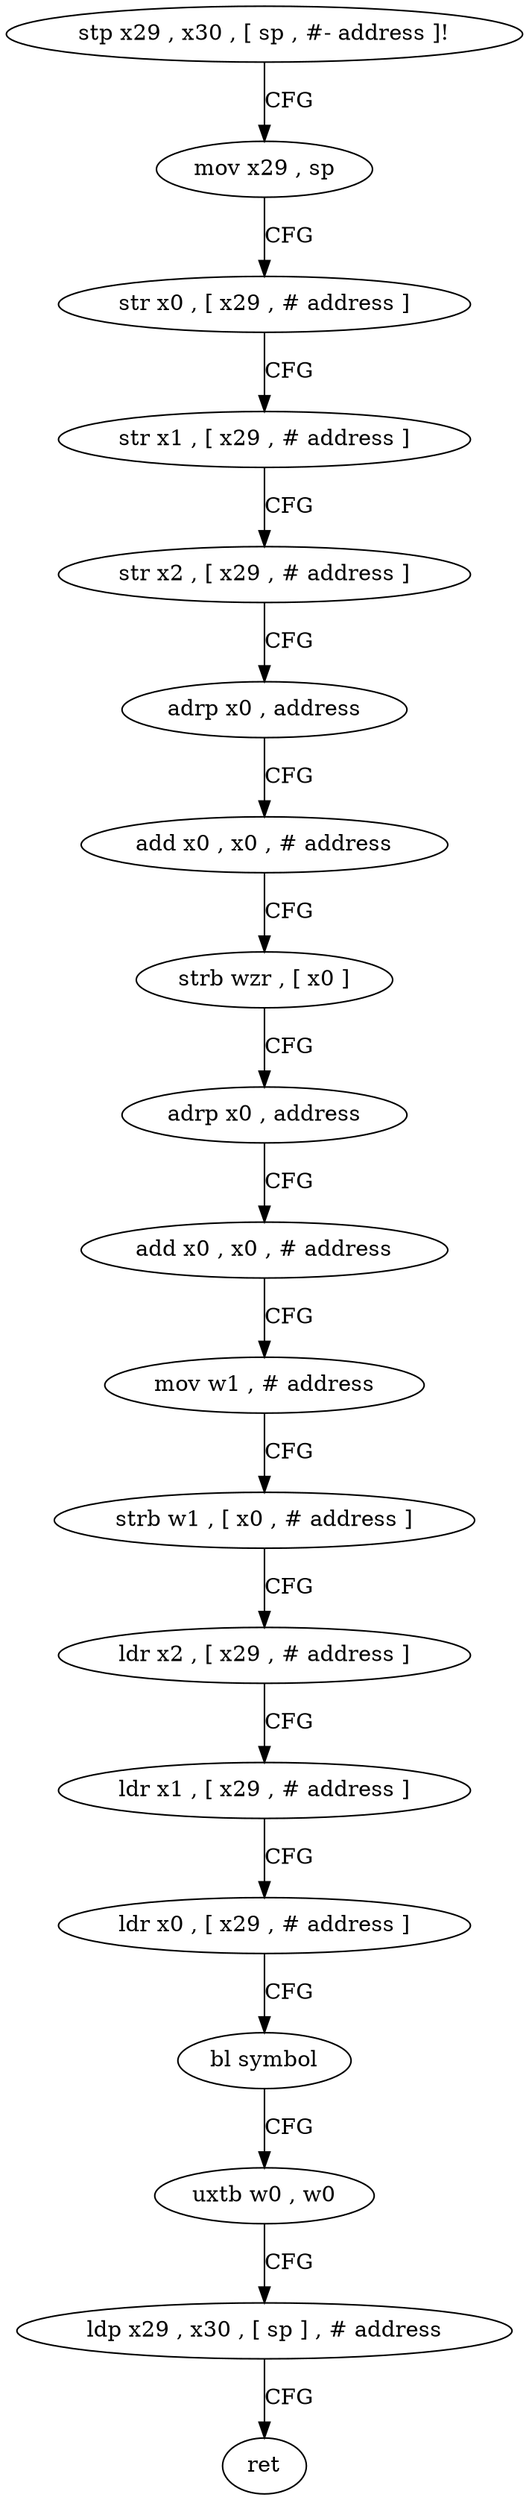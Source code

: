 digraph "func" {
"4264900" [label = "stp x29 , x30 , [ sp , #- address ]!" ]
"4264904" [label = "mov x29 , sp" ]
"4264908" [label = "str x0 , [ x29 , # address ]" ]
"4264912" [label = "str x1 , [ x29 , # address ]" ]
"4264916" [label = "str x2 , [ x29 , # address ]" ]
"4264920" [label = "adrp x0 , address" ]
"4264924" [label = "add x0 , x0 , # address" ]
"4264928" [label = "strb wzr , [ x0 ]" ]
"4264932" [label = "adrp x0 , address" ]
"4264936" [label = "add x0 , x0 , # address" ]
"4264940" [label = "mov w1 , # address" ]
"4264944" [label = "strb w1 , [ x0 , # address ]" ]
"4264948" [label = "ldr x2 , [ x29 , # address ]" ]
"4264952" [label = "ldr x1 , [ x29 , # address ]" ]
"4264956" [label = "ldr x0 , [ x29 , # address ]" ]
"4264960" [label = "bl symbol" ]
"4264964" [label = "uxtb w0 , w0" ]
"4264968" [label = "ldp x29 , x30 , [ sp ] , # address" ]
"4264972" [label = "ret" ]
"4264900" -> "4264904" [ label = "CFG" ]
"4264904" -> "4264908" [ label = "CFG" ]
"4264908" -> "4264912" [ label = "CFG" ]
"4264912" -> "4264916" [ label = "CFG" ]
"4264916" -> "4264920" [ label = "CFG" ]
"4264920" -> "4264924" [ label = "CFG" ]
"4264924" -> "4264928" [ label = "CFG" ]
"4264928" -> "4264932" [ label = "CFG" ]
"4264932" -> "4264936" [ label = "CFG" ]
"4264936" -> "4264940" [ label = "CFG" ]
"4264940" -> "4264944" [ label = "CFG" ]
"4264944" -> "4264948" [ label = "CFG" ]
"4264948" -> "4264952" [ label = "CFG" ]
"4264952" -> "4264956" [ label = "CFG" ]
"4264956" -> "4264960" [ label = "CFG" ]
"4264960" -> "4264964" [ label = "CFG" ]
"4264964" -> "4264968" [ label = "CFG" ]
"4264968" -> "4264972" [ label = "CFG" ]
}

